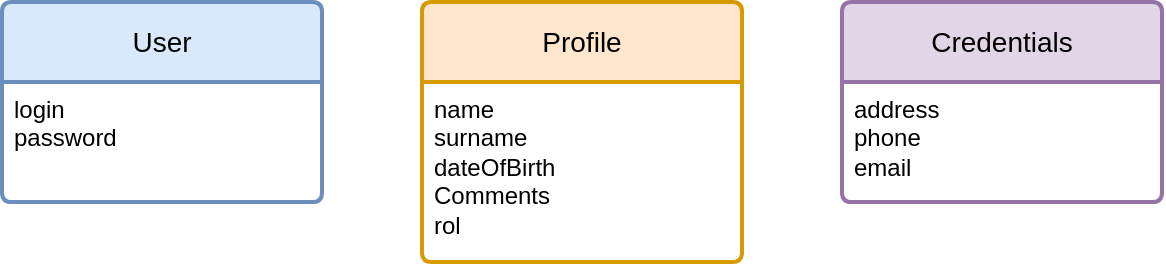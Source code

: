 <mxfile version="23.1.4" type="device">
  <diagram name="Página-1" id="pEdW9v6wgVlC6GKij5Oz">
    <mxGraphModel dx="1415" dy="761" grid="1" gridSize="10" guides="1" tooltips="1" connect="1" arrows="1" fold="1" page="1" pageScale="1" pageWidth="827" pageHeight="1169" math="0" shadow="0">
      <root>
        <mxCell id="0" />
        <mxCell id="1" parent="0" />
        <mxCell id="bgdYPH-BGu4Me-GZJSyb-2" value="User" style="swimlane;childLayout=stackLayout;horizontal=1;startSize=40;horizontalStack=0;rounded=1;fontSize=14;fontStyle=0;strokeWidth=2;resizeParent=0;resizeLast=1;shadow=0;dashed=0;align=center;arcSize=4;whiteSpace=wrap;html=1;fillColor=#dae8fc;strokeColor=#6c8ebf;" vertex="1" parent="1">
          <mxGeometry x="70" y="80" width="160" height="100" as="geometry" />
        </mxCell>
        <mxCell id="bgdYPH-BGu4Me-GZJSyb-3" value="login&lt;br&gt;password" style="align=left;strokeColor=none;fillColor=none;spacingLeft=4;fontSize=12;verticalAlign=top;resizable=0;rotatable=0;part=1;html=1;" vertex="1" parent="bgdYPH-BGu4Me-GZJSyb-2">
          <mxGeometry y="40" width="160" height="60" as="geometry" />
        </mxCell>
        <mxCell id="bgdYPH-BGu4Me-GZJSyb-4" value="Profile" style="swimlane;childLayout=stackLayout;horizontal=1;startSize=40;horizontalStack=0;rounded=1;fontSize=14;fontStyle=0;strokeWidth=2;resizeParent=0;resizeLast=1;shadow=0;dashed=0;align=center;arcSize=4;whiteSpace=wrap;html=1;fillColor=#ffe6cc;strokeColor=#d79b00;" vertex="1" parent="1">
          <mxGeometry x="280" y="80" width="160" height="130" as="geometry" />
        </mxCell>
        <mxCell id="bgdYPH-BGu4Me-GZJSyb-5" value="name&lt;br&gt;surname&lt;br&gt;dateOfBirth&lt;br&gt;Comments&lt;br&gt;rol" style="align=left;strokeColor=none;fillColor=none;spacingLeft=4;fontSize=12;verticalAlign=top;resizable=0;rotatable=0;part=1;html=1;" vertex="1" parent="bgdYPH-BGu4Me-GZJSyb-4">
          <mxGeometry y="40" width="160" height="90" as="geometry" />
        </mxCell>
        <mxCell id="bgdYPH-BGu4Me-GZJSyb-7" value="Credentials" style="swimlane;childLayout=stackLayout;horizontal=1;startSize=40;horizontalStack=0;rounded=1;fontSize=14;fontStyle=0;strokeWidth=2;resizeParent=0;resizeLast=1;shadow=0;dashed=0;align=center;arcSize=4;whiteSpace=wrap;html=1;fillColor=#e1d5e7;strokeColor=#9673a6;" vertex="1" parent="1">
          <mxGeometry x="490" y="80" width="160" height="100" as="geometry" />
        </mxCell>
        <mxCell id="bgdYPH-BGu4Me-GZJSyb-8" value="address&lt;br&gt;phone&lt;br&gt;email" style="align=left;strokeColor=none;fillColor=none;spacingLeft=4;fontSize=12;verticalAlign=top;resizable=0;rotatable=0;part=1;html=1;" vertex="1" parent="bgdYPH-BGu4Me-GZJSyb-7">
          <mxGeometry y="40" width="160" height="60" as="geometry" />
        </mxCell>
      </root>
    </mxGraphModel>
  </diagram>
</mxfile>
